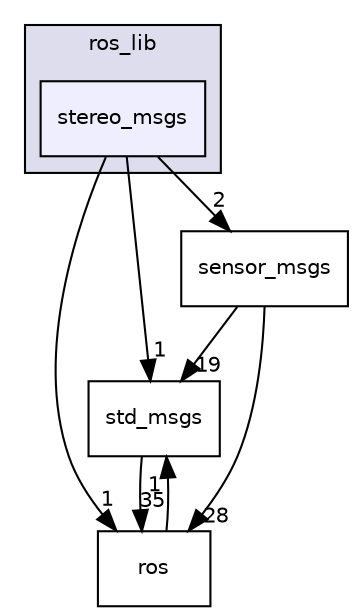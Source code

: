 digraph "stereo_msgs" {
  compound=true
  node [ fontsize="10", fontname="Helvetica"];
  edge [ labelfontsize="10", labelfontname="Helvetica"];
  subgraph clusterdir_90717b3c677f611b706863d5c86b90c7 {
    graph [ bgcolor="#ddddee", pencolor="black", label="ros_lib" fontname="Helvetica", fontsize="10", URL="dir_90717b3c677f611b706863d5c86b90c7.html"]
  dir_8128be307367c1b66e5dc3719c615ac7 [shape=box, label="stereo_msgs", style="filled", fillcolor="#eeeeff", pencolor="black", URL="dir_8128be307367c1b66e5dc3719c615ac7.html"];
  }
  dir_f2816c854eb78437876b58f76ed52aaa [shape=box label="std_msgs" URL="dir_f2816c854eb78437876b58f76ed52aaa.html"];
  dir_74fd674bff593b67d15dde07bcd4f8f8 [shape=box label="ros" URL="dir_74fd674bff593b67d15dde07bcd4f8f8.html"];
  dir_d879922ff3fb3c757957062a905681de [shape=box label="sensor_msgs" URL="dir_d879922ff3fb3c757957062a905681de.html"];
  dir_8128be307367c1b66e5dc3719c615ac7->dir_f2816c854eb78437876b58f76ed52aaa [headlabel="1", labeldistance=1.5 headhref="dir_000024_000012.html"];
  dir_8128be307367c1b66e5dc3719c615ac7->dir_74fd674bff593b67d15dde07bcd4f8f8 [headlabel="1", labeldistance=1.5 headhref="dir_000024_000025.html"];
  dir_8128be307367c1b66e5dc3719c615ac7->dir_d879922ff3fb3c757957062a905681de [headlabel="2", labeldistance=1.5 headhref="dir_000024_000014.html"];
  dir_f2816c854eb78437876b58f76ed52aaa->dir_74fd674bff593b67d15dde07bcd4f8f8 [headlabel="35", labeldistance=1.5 headhref="dir_000012_000025.html"];
  dir_74fd674bff593b67d15dde07bcd4f8f8->dir_f2816c854eb78437876b58f76ed52aaa [headlabel="1", labeldistance=1.5 headhref="dir_000025_000012.html"];
  dir_d879922ff3fb3c757957062a905681de->dir_f2816c854eb78437876b58f76ed52aaa [headlabel="19", labeldistance=1.5 headhref="dir_000014_000012.html"];
  dir_d879922ff3fb3c757957062a905681de->dir_74fd674bff593b67d15dde07bcd4f8f8 [headlabel="28", labeldistance=1.5 headhref="dir_000014_000025.html"];
}
